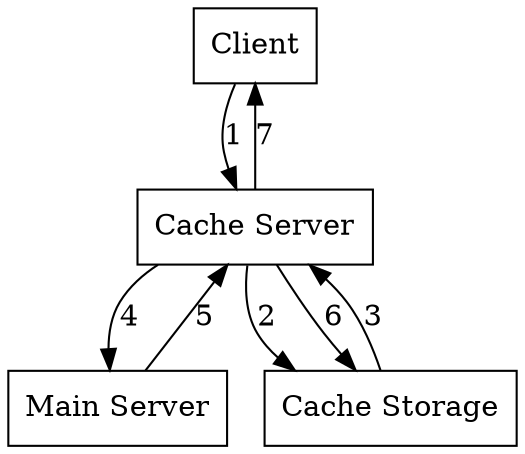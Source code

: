 digraph G {
    Client [shape=box];
    CacheServer[label="Cache Server", shape=box];
    MainServer[label="Main Server", shape=box];
    CacheStorage[label="Cache Storage", shape=box];

    Client->CacheServer[label=1];
    CacheServer->CacheStorage[label=2];
    CacheStorage->CacheServer[label=3];
    CacheServer->MainServer[label=4];
    MainServer->CacheServer[label=5];
    CacheServer->CacheStorage[label=6];
    CacheServer->Client[label=7];
  }

